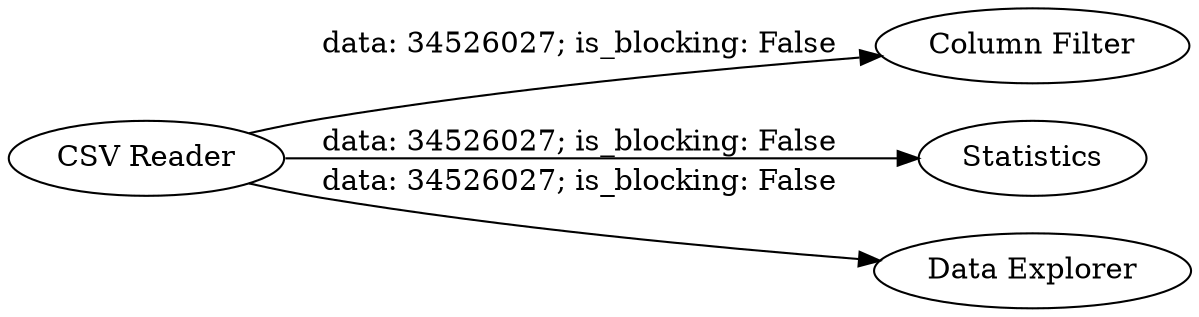 digraph {
	"-7763901369273380412_1" [label="CSV Reader"]
	"-7763901369273380412_12" [label="Column Filter"]
	"-7763901369273380412_4" [label=Statistics]
	"-7763901369273380412_3" [label="Data Explorer"]
	"-7763901369273380412_1" -> "-7763901369273380412_12" [label="data: 34526027; is_blocking: False"]
	"-7763901369273380412_1" -> "-7763901369273380412_3" [label="data: 34526027; is_blocking: False"]
	"-7763901369273380412_1" -> "-7763901369273380412_4" [label="data: 34526027; is_blocking: False"]
	rankdir=LR
}
